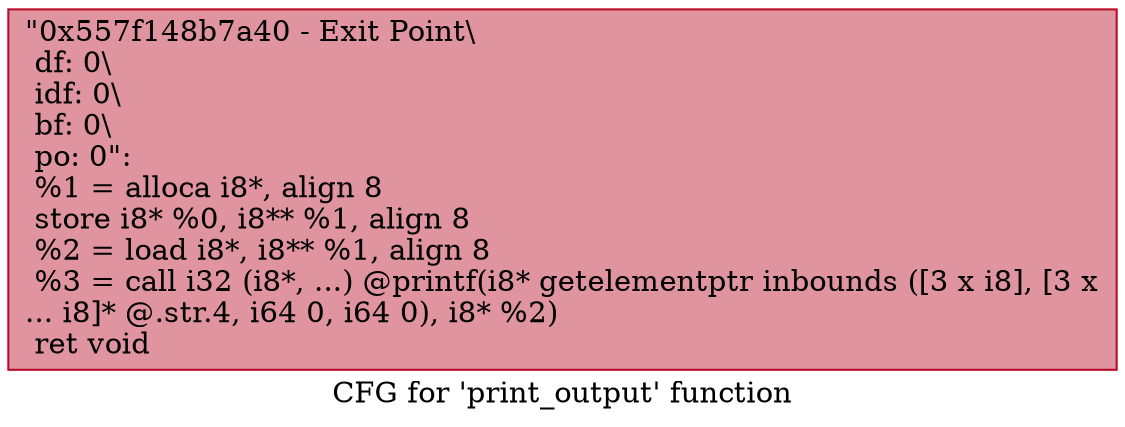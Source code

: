digraph "CFG for 'print_output' function" {
	label="CFG for 'print_output' function";

	Node0x557f148b7a40 [shape=record,color="#b70d28ff", style=filled, fillcolor="#b70d2870",label="{\"0x557f148b7a40 - Exit Point\\\l df: 0\\\l idf: 0\\\l bf: 0\\\l po: 0\":\l  %1 = alloca i8*, align 8\l  store i8* %0, i8** %1, align 8\l  %2 = load i8*, i8** %1, align 8\l  %3 = call i32 (i8*, ...) @printf(i8* getelementptr inbounds ([3 x i8], [3 x\l... i8]* @.str.4, i64 0, i64 0), i8* %2)\l  ret void\l}"];
}
